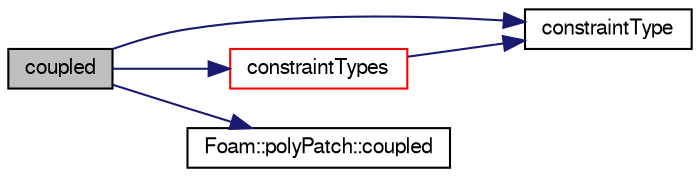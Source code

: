 digraph "coupled"
{
  bgcolor="transparent";
  edge [fontname="FreeSans",fontsize="10",labelfontname="FreeSans",labelfontsize="10"];
  node [fontname="FreeSans",fontsize="10",shape=record];
  rankdir="LR";
  Node461 [label="coupled",height=0.2,width=0.4,color="black", fillcolor="grey75", style="filled", fontcolor="black"];
  Node461 -> Node462 [color="midnightblue",fontsize="10",style="solid",fontname="FreeSans"];
  Node462 [label="constraintType",height=0.2,width=0.4,color="black",URL="$a22870.html#a94d41891ba1cc56cdc7b1b2e76107c02",tooltip="Return true if the given type is a constraint type. "];
  Node461 -> Node463 [color="midnightblue",fontsize="10",style="solid",fontname="FreeSans"];
  Node463 [label="constraintTypes",height=0.2,width=0.4,color="red",URL="$a22870.html#a0332049c12f6133863c992e8274422a1",tooltip="Return a list of all the constraint patch types. "];
  Node463 -> Node462 [color="midnightblue",fontsize="10",style="solid",fontname="FreeSans"];
  Node461 -> Node465 [color="midnightblue",fontsize="10",style="solid",fontname="FreeSans"];
  Node465 [label="Foam::polyPatch::coupled",height=0.2,width=0.4,color="black",URL="$a27478.html#a39c01db0e66d00fe0621a0c7e5fc4ead",tooltip="Return true if this patch is geometrically coupled (i.e. faces and. "];
}
